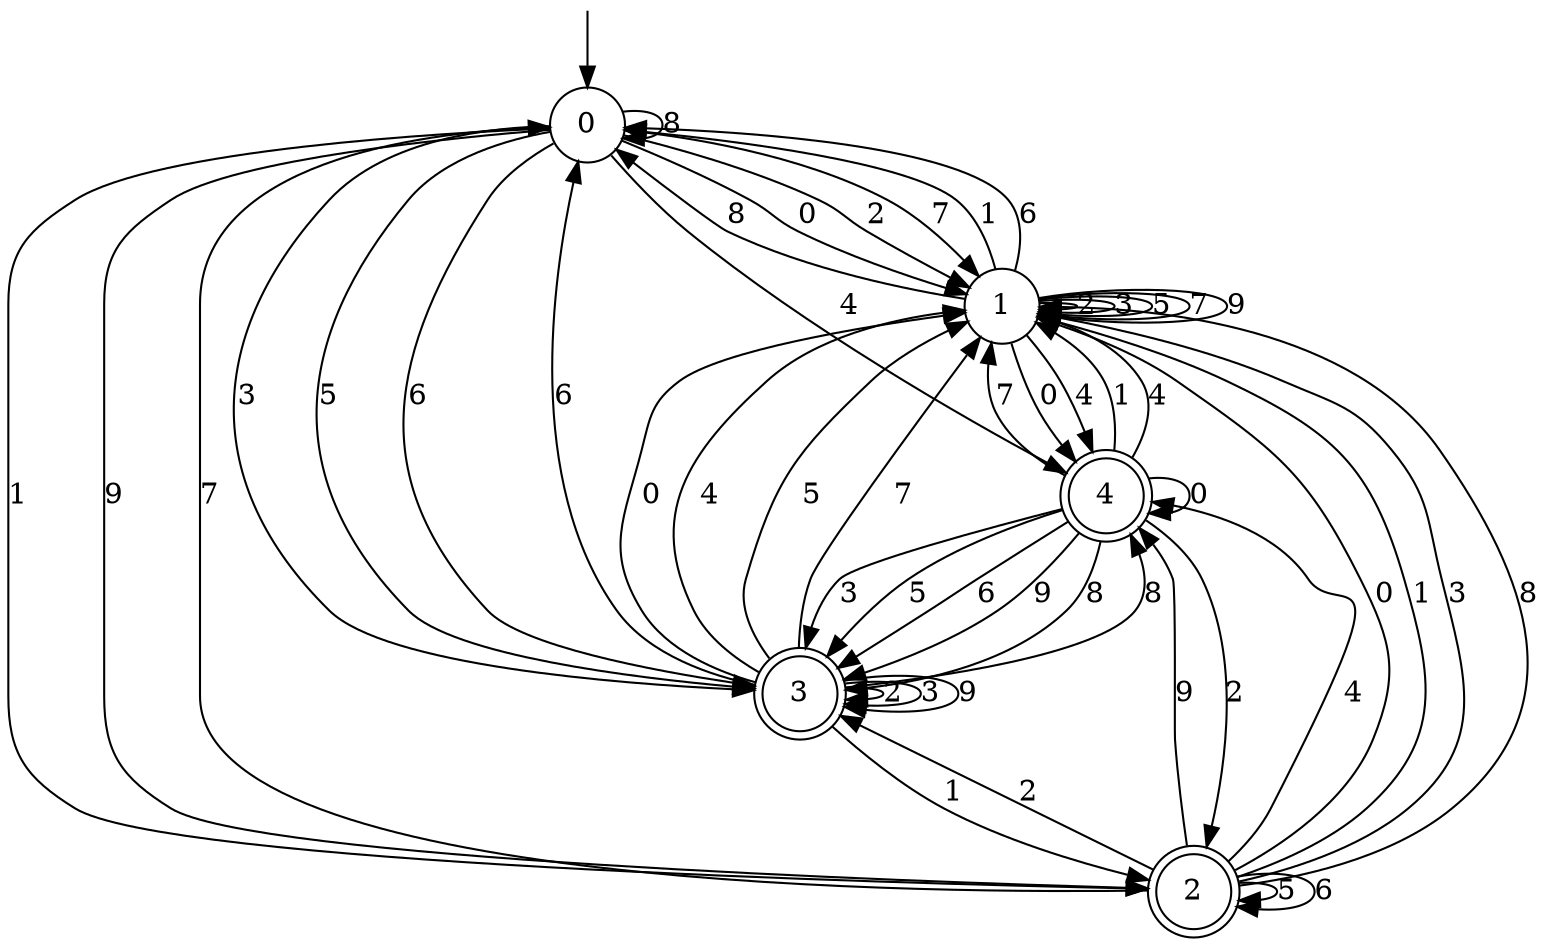 digraph g {

	s0 [shape="circle" label="0"];
	s1 [shape="circle" label="1"];
	s2 [shape="doublecircle" label="2"];
	s3 [shape="doublecircle" label="3"];
	s4 [shape="doublecircle" label="4"];
	s0 -> s1 [label="0"];
	s0 -> s2 [label="1"];
	s0 -> s1 [label="2"];
	s0 -> s3 [label="3"];
	s0 -> s4 [label="4"];
	s0 -> s3 [label="5"];
	s0 -> s3 [label="6"];
	s0 -> s1 [label="7"];
	s0 -> s0 [label="8"];
	s0 -> s2 [label="9"];
	s1 -> s4 [label="0"];
	s1 -> s0 [label="1"];
	s1 -> s1 [label="2"];
	s1 -> s1 [label="3"];
	s1 -> s4 [label="4"];
	s1 -> s1 [label="5"];
	s1 -> s0 [label="6"];
	s1 -> s1 [label="7"];
	s1 -> s0 [label="8"];
	s1 -> s1 [label="9"];
	s2 -> s1 [label="0"];
	s2 -> s1 [label="1"];
	s2 -> s3 [label="2"];
	s2 -> s1 [label="3"];
	s2 -> s4 [label="4"];
	s2 -> s2 [label="5"];
	s2 -> s2 [label="6"];
	s2 -> s0 [label="7"];
	s2 -> s1 [label="8"];
	s2 -> s4 [label="9"];
	s3 -> s1 [label="0"];
	s3 -> s2 [label="1"];
	s3 -> s3 [label="2"];
	s3 -> s3 [label="3"];
	s3 -> s1 [label="4"];
	s3 -> s1 [label="5"];
	s3 -> s0 [label="6"];
	s3 -> s1 [label="7"];
	s3 -> s4 [label="8"];
	s3 -> s3 [label="9"];
	s4 -> s4 [label="0"];
	s4 -> s1 [label="1"];
	s4 -> s2 [label="2"];
	s4 -> s3 [label="3"];
	s4 -> s1 [label="4"];
	s4 -> s3 [label="5"];
	s4 -> s3 [label="6"];
	s4 -> s1 [label="7"];
	s4 -> s3 [label="8"];
	s4 -> s3 [label="9"];

__start0 [label="" shape="none" width="0" height="0"];
__start0 -> s0;

}
